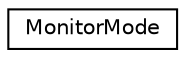 digraph "类继承关系图"
{
  edge [fontname="Helvetica",fontsize="10",labelfontname="Helvetica",labelfontsize="10"];
  node [fontname="Helvetica",fontsize="10",shape=record];
  rankdir="LR";
  Node0 [label="MonitorMode",height=0.2,width=0.4,color="black", fillcolor="white", style="filled",URL="$struct_monitor_mode.html"];
}
